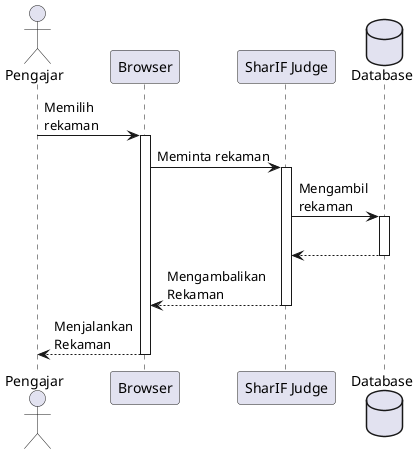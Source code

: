 @startuml seqdia_seerecording
actor       Pengajar       as user
participant Browser as bw
participant "SharIF Judge" as shj
database Database as db

user -> bw : Memilih\nrekaman
activate bw

bw -> shj : Meminta rekaman
activate shj

shj -> db : Mengambil\nrekaman
activate db
|||
return

return Mengambalikan\nRekaman

return Menjalankan\nRekaman
@enduml
